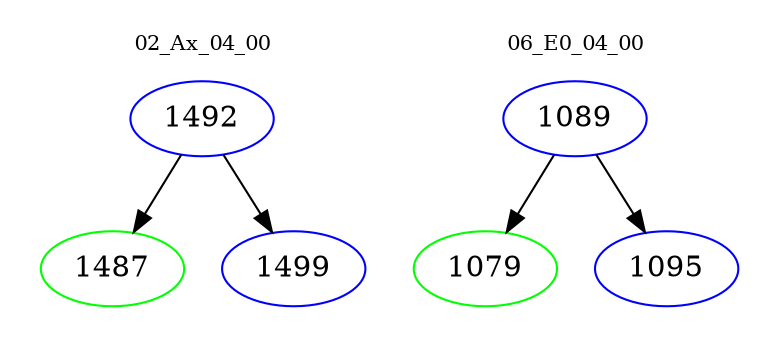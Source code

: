 digraph{
subgraph cluster_0 {
color = white
label = "02_Ax_04_00";
fontsize=10;
T0_1492 [label="1492", color="blue"]
T0_1492 -> T0_1487 [color="black"]
T0_1487 [label="1487", color="green"]
T0_1492 -> T0_1499 [color="black"]
T0_1499 [label="1499", color="blue"]
}
subgraph cluster_1 {
color = white
label = "06_E0_04_00";
fontsize=10;
T1_1089 [label="1089", color="blue"]
T1_1089 -> T1_1079 [color="black"]
T1_1079 [label="1079", color="green"]
T1_1089 -> T1_1095 [color="black"]
T1_1095 [label="1095", color="blue"]
}
}

